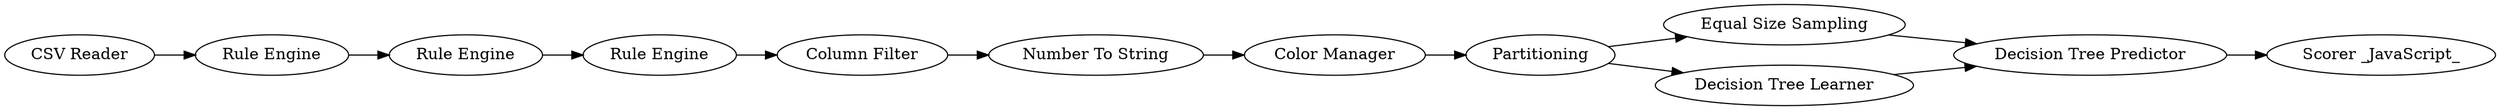 digraph {
	12 -> 13
	11 -> 12
	4 -> 5
	8 -> 9
	9 -> 11
	3 -> 4
	5 -> 6
	1 -> 2
	9 -> 10
	2 -> 3
	10 -> 12
	6 -> 8
	5 [label="Column Filter"]
	13 [label="Scorer _JavaScript_"]
	1 [label="CSV Reader"]
	9 [label=Partitioning]
	11 [label="Equal Size Sampling"]
	4 [label="Rule Engine"]
	6 [label="Number To String"]
	8 [label="Color Manager"]
	12 [label="Decision Tree Predictor"]
	3 [label="Rule Engine"]
	2 [label="Rule Engine"]
	10 [label="Decision Tree Learner"]
	rankdir=LR
}
